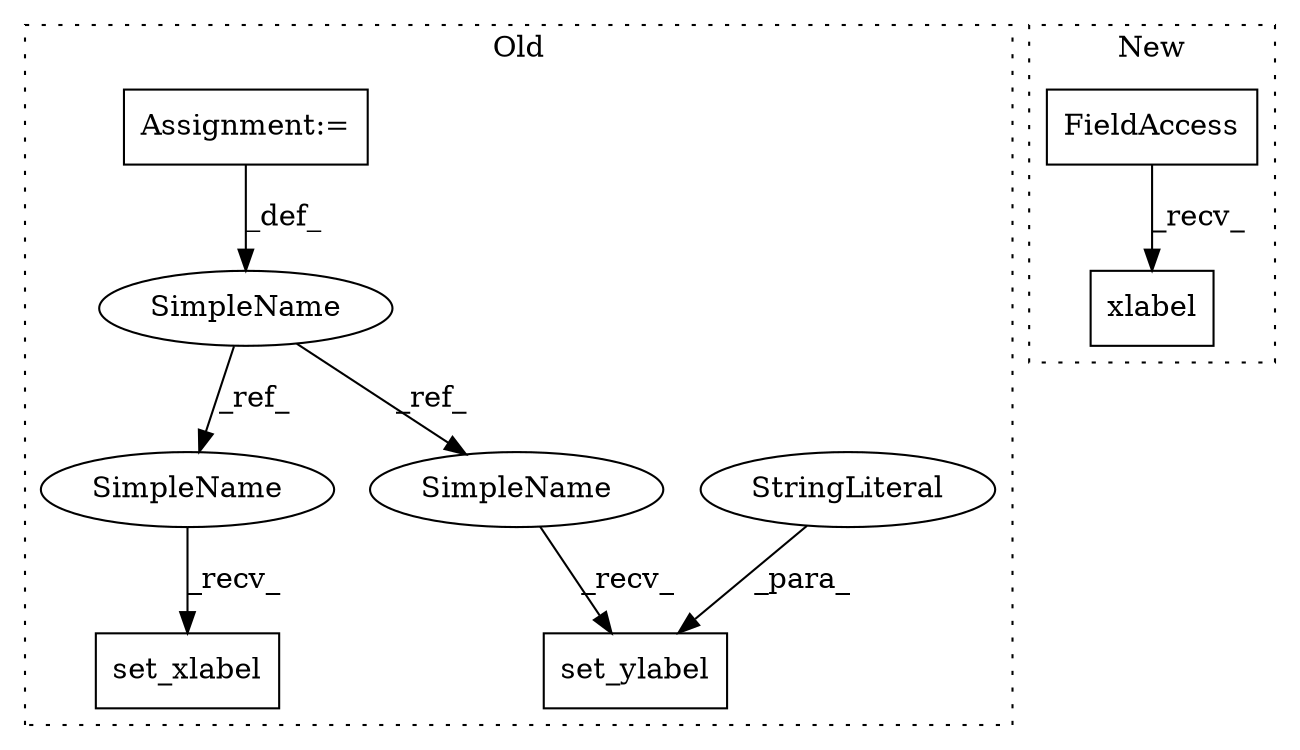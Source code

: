 digraph G {
subgraph cluster0 {
1 [label="set_ylabel" a="32" s="20517,20538" l="11,1" shape="box"];
4 [label="StringLiteral" a="45" s="20528" l="10" shape="ellipse"];
5 [label="SimpleName" a="42" s="20291" l="2" shape="ellipse"];
6 [label="set_xlabel" a="32" s="20486,20507" l="11,1" shape="box"];
7 [label="Assignment:=" a="7" s="20293" l="1" shape="box"];
8 [label="SimpleName" a="42" s="20483" l="2" shape="ellipse"];
9 [label="SimpleName" a="42" s="20514" l="2" shape="ellipse"];
label = "Old";
style="dotted";
}
subgraph cluster1 {
2 [label="xlabel" a="32" s="20490,20507" l="7,1" shape="box"];
3 [label="FieldAccess" a="22" s="20472" l="10" shape="box"];
label = "New";
style="dotted";
}
3 -> 2 [label="_recv_"];
4 -> 1 [label="_para_"];
5 -> 8 [label="_ref_"];
5 -> 9 [label="_ref_"];
7 -> 5 [label="_def_"];
8 -> 6 [label="_recv_"];
9 -> 1 [label="_recv_"];
}